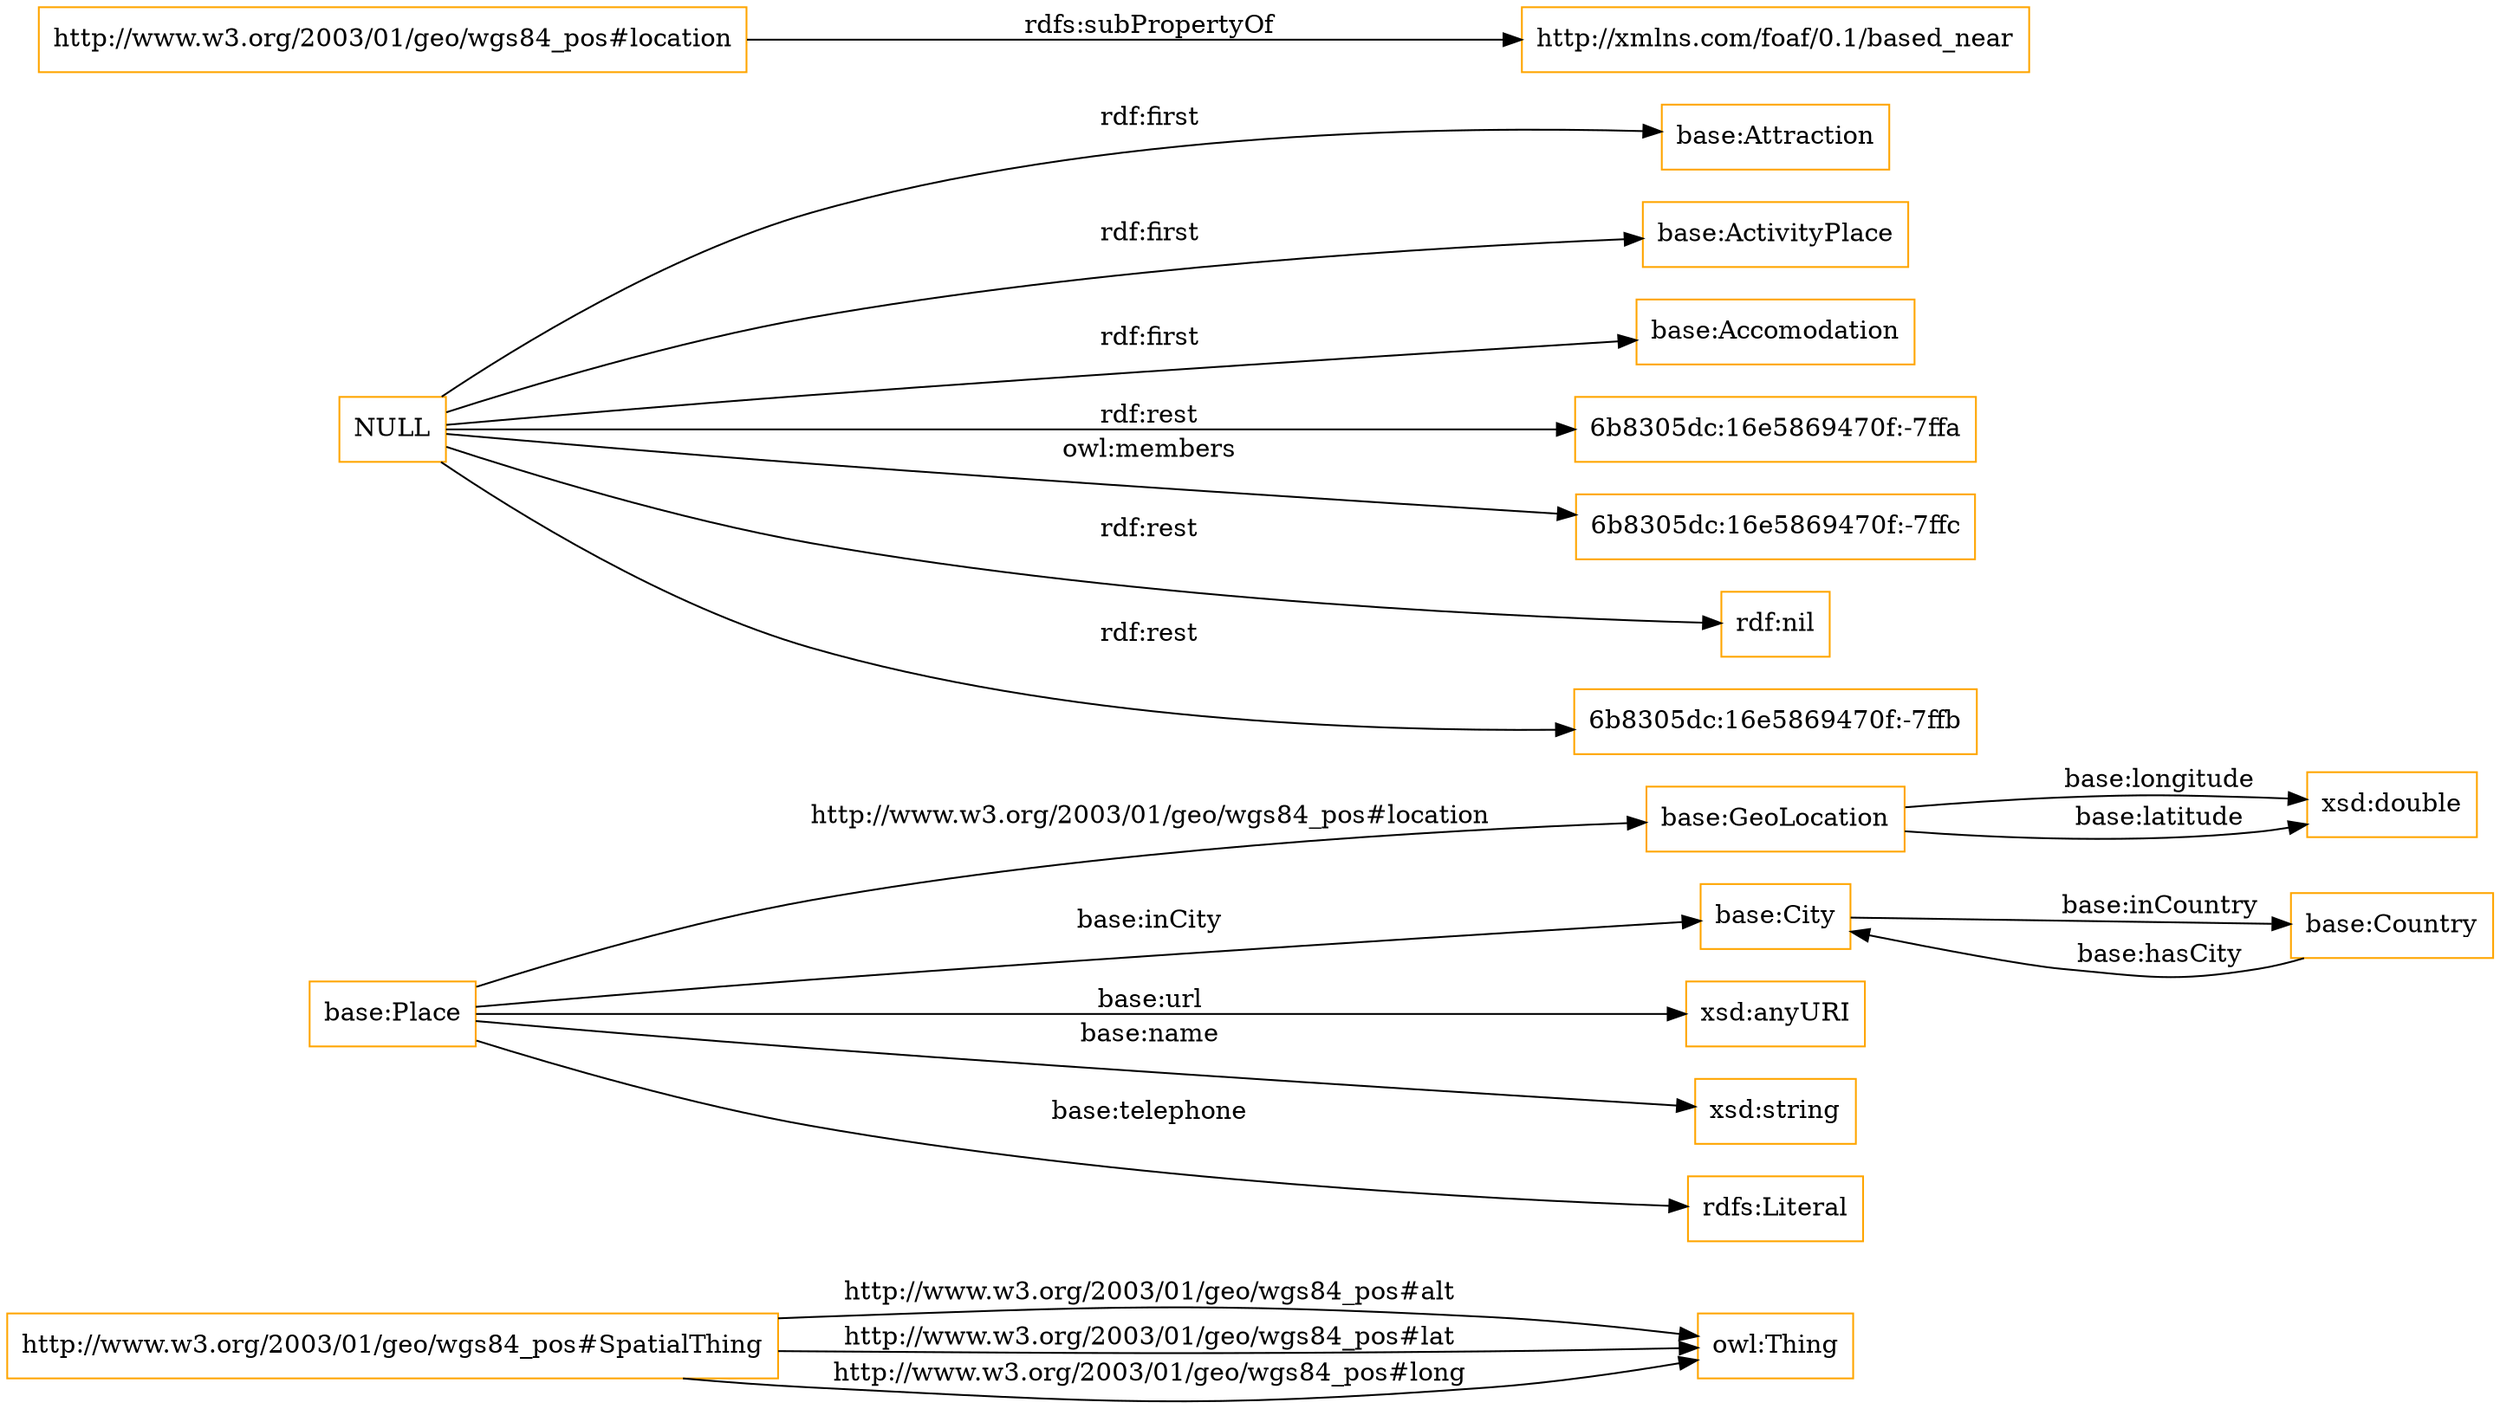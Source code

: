 digraph ar2dtool_diagram { 
rankdir=LR;
size="1501"
node [shape = rectangle, color="orange"]; "http://www.w3.org/2003/01/geo/wgs84_pos#SpatialThing" "base:Place" "base:GeoLocation" "base:Country" "base:City" "base:Attraction" "base:ActivityPlace" "base:Accomodation" ; /*classes style*/
	"http://www.w3.org/2003/01/geo/wgs84_pos#location" -> "http://xmlns.com/foaf/0.1/based_near" [ label = "rdfs:subPropertyOf" ];
	"NULL" -> "6b8305dc:16e5869470f:-7ffa" [ label = "rdf:rest" ];
	"NULL" -> "base:ActivityPlace" [ label = "rdf:first" ];
	"NULL" -> "6b8305dc:16e5869470f:-7ffc" [ label = "owl:members" ];
	"NULL" -> "rdf:nil" [ label = "rdf:rest" ];
	"NULL" -> "base:Attraction" [ label = "rdf:first" ];
	"NULL" -> "6b8305dc:16e5869470f:-7ffb" [ label = "rdf:rest" ];
	"NULL" -> "base:Accomodation" [ label = "rdf:first" ];
	"base:Place" -> "xsd:anyURI" [ label = "base:url" ];
	"http://www.w3.org/2003/01/geo/wgs84_pos#SpatialThing" -> "owl:Thing" [ label = "http://www.w3.org/2003/01/geo/wgs84_pos#alt" ];
	"base:Country" -> "base:City" [ label = "base:hasCity" ];
	"base:Place" -> "base:GeoLocation" [ label = "http://www.w3.org/2003/01/geo/wgs84_pos#location" ];
	"http://www.w3.org/2003/01/geo/wgs84_pos#SpatialThing" -> "owl:Thing" [ label = "http://www.w3.org/2003/01/geo/wgs84_pos#lat" ];
	"base:Place" -> "base:City" [ label = "base:inCity" ];
	"http://www.w3.org/2003/01/geo/wgs84_pos#SpatialThing" -> "owl:Thing" [ label = "http://www.w3.org/2003/01/geo/wgs84_pos#long" ];
	"base:GeoLocation" -> "xsd:double" [ label = "base:longitude" ];
	"base:GeoLocation" -> "xsd:double" [ label = "base:latitude" ];
	"base:City" -> "base:Country" [ label = "base:inCountry" ];
	"base:Place" -> "xsd:string" [ label = "base:name" ];
	"base:Place" -> "rdfs:Literal" [ label = "base:telephone" ];

}
